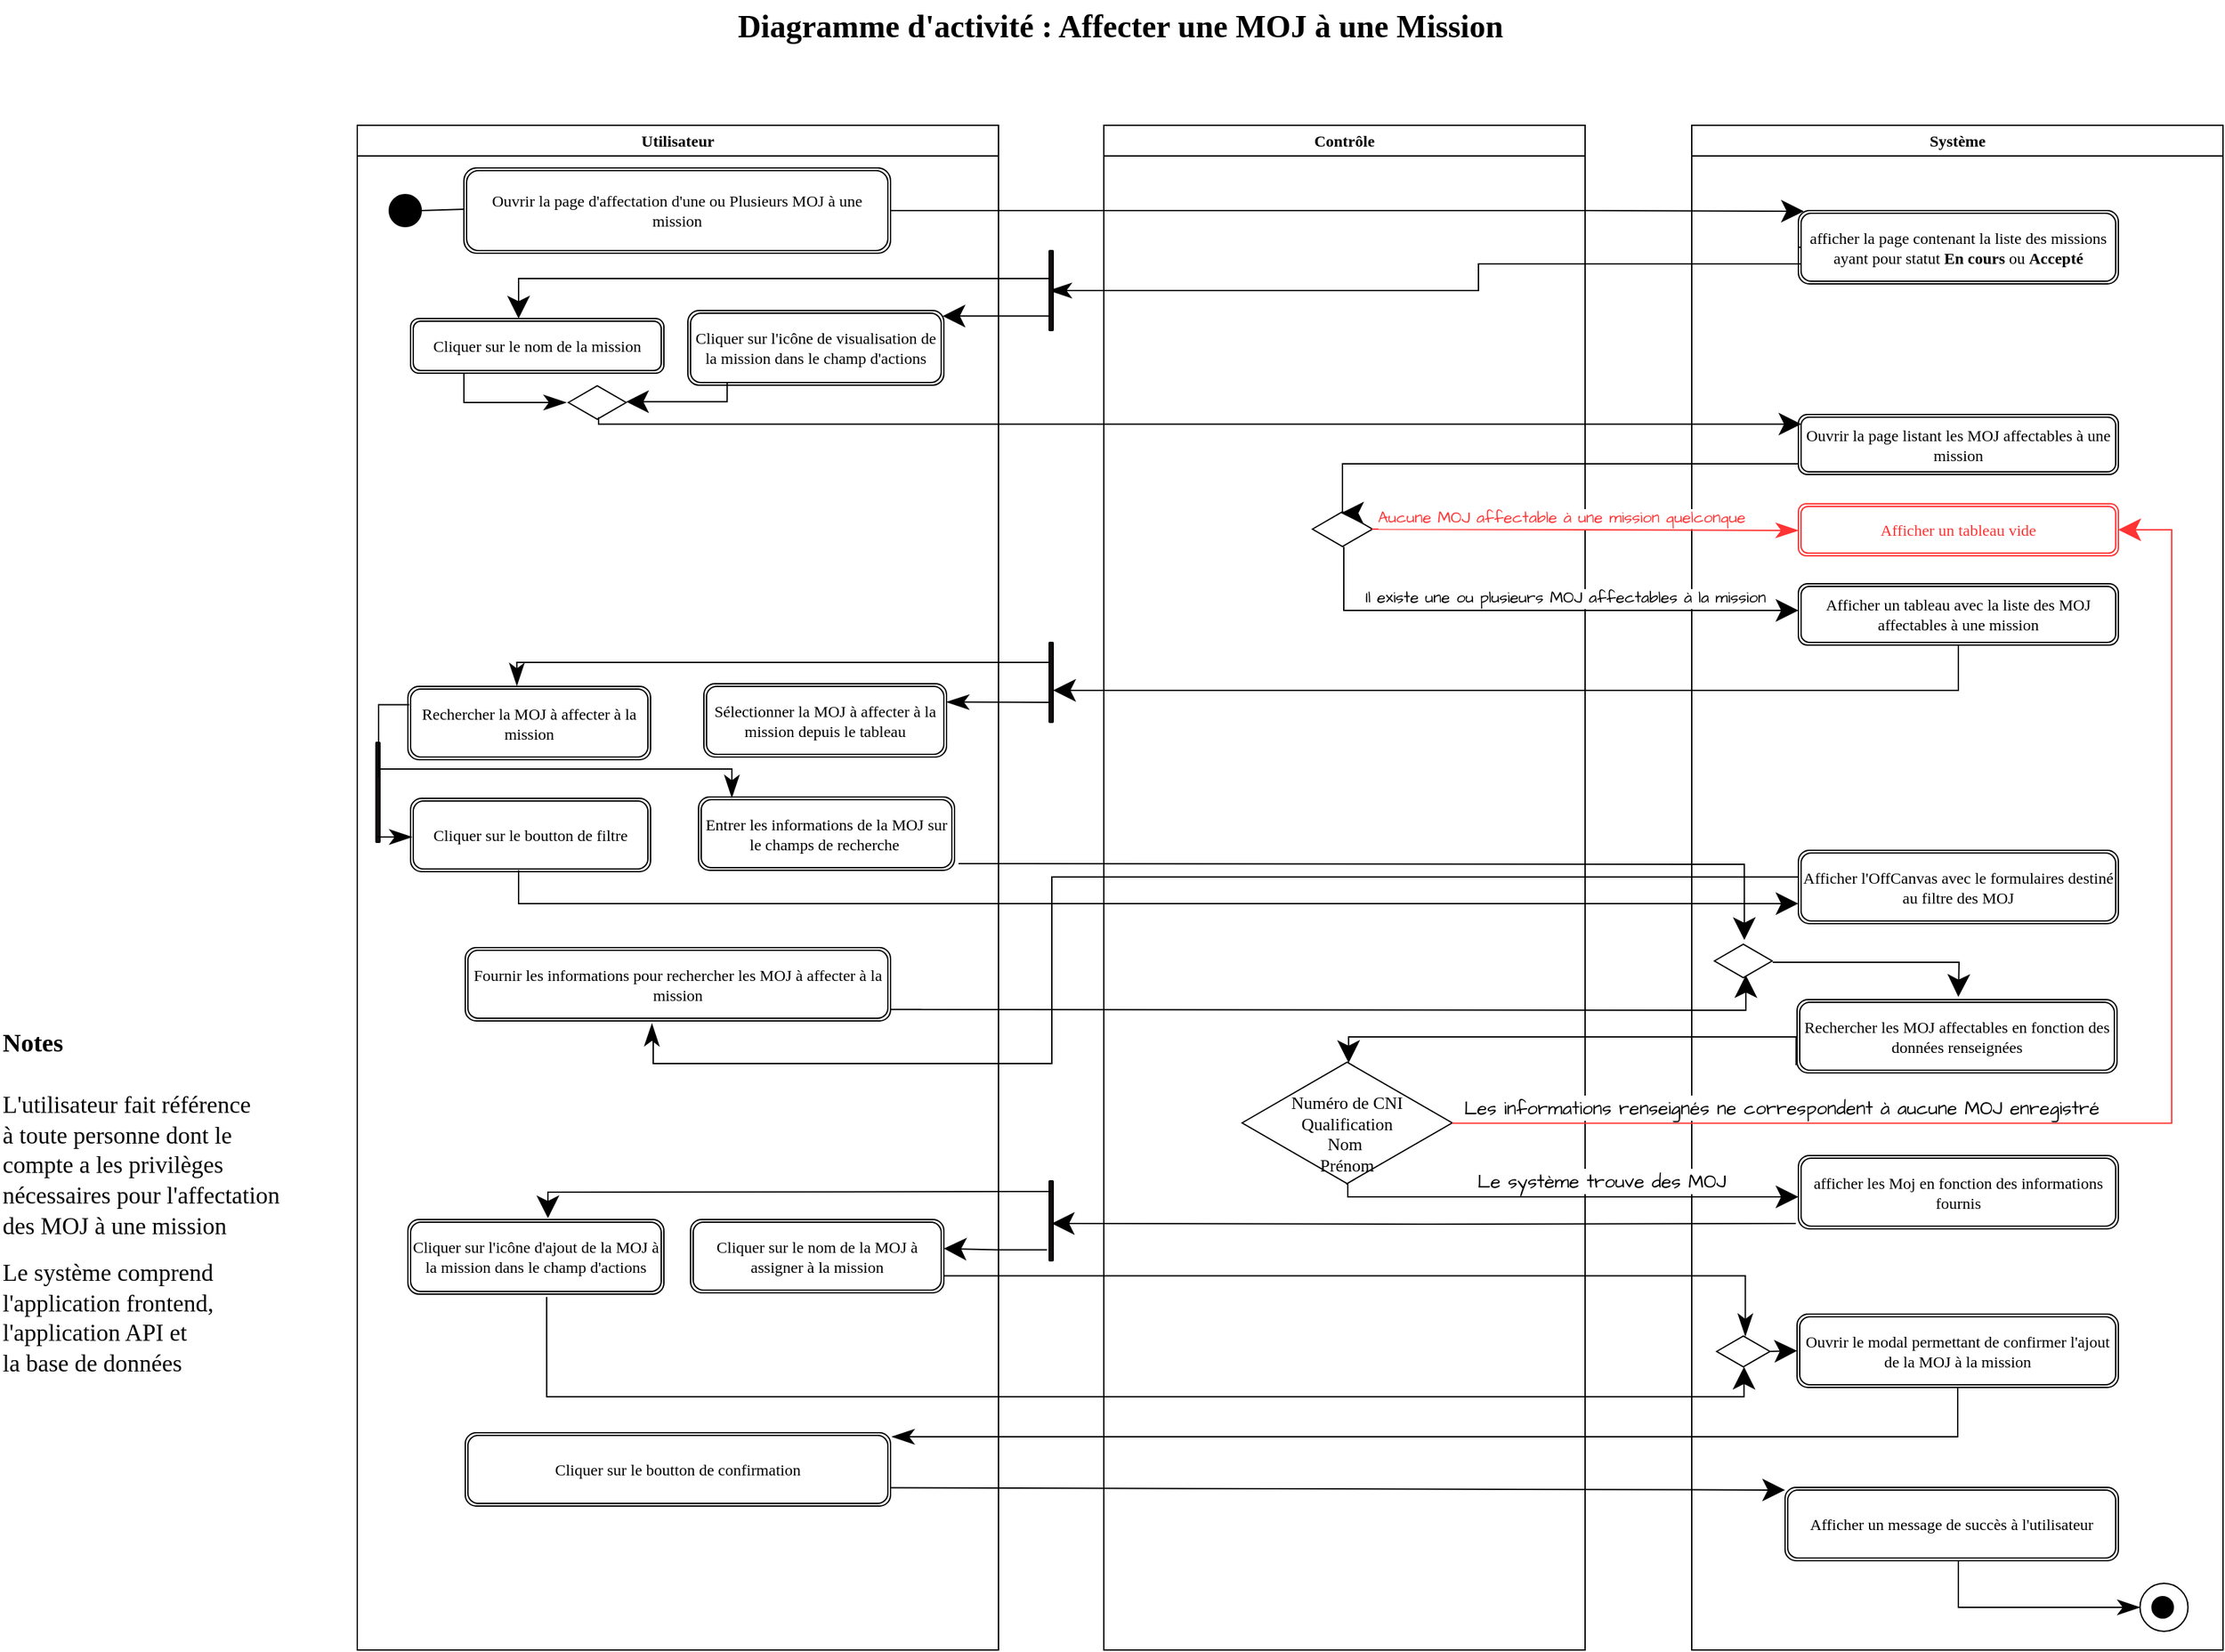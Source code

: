 <mxfile version="24.6.3" type="github">
  <diagram name="Page-1" id="eOzxwkxJhR1uEOVXx61d">
    <mxGraphModel dx="3143" dy="1475" grid="1" gridSize="10" guides="1" tooltips="1" connect="1" arrows="1" fold="1" page="0" pageScale="1" pageWidth="1654" pageHeight="1169" math="0" shadow="0">
      <root>
        <object label="" id="0">
          <mxCell />
        </object>
        <mxCell id="1" parent="0" />
        <mxCell id="5xu6NKzClNryoPFWU2Ne-1" value="Utilisateur" style="swimlane;whiteSpace=wrap;html=1;fontFamily=Georgia;" parent="1" vertex="1">
          <mxGeometry x="279" y="136" width="481" height="1144" as="geometry" />
        </mxCell>
        <mxCell id="5xu6NKzClNryoPFWU2Ne-5" value="" style="ellipse;whiteSpace=wrap;html=1;aspect=fixed;fontFamily=Georgia;fillColor=#000000;" parent="5xu6NKzClNryoPFWU2Ne-1" vertex="1">
          <mxGeometry x="24" y="52" width="24" height="24" as="geometry" />
        </mxCell>
        <mxCell id="5xu6NKzClNryoPFWU2Ne-8" value="" style="endArrow=none;html=1;rounded=0;fontFamily=Georgia;fontSize=16;startSize=14;endSize=14;sourcePerimeterSpacing=8;targetPerimeterSpacing=8;curved=1;exitX=1;exitY=0.5;exitDx=0;exitDy=0;entryX=0;entryY=0.484;entryDx=0;entryDy=0;entryPerimeter=0;" parent="5xu6NKzClNryoPFWU2Ne-1" source="5xu6NKzClNryoPFWU2Ne-5" target="5xu6NKzClNryoPFWU2Ne-9" edge="1">
          <mxGeometry width="50" height="50" relative="1" as="geometry">
            <mxPoint x="70" y="47.41" as="sourcePoint" />
            <mxPoint x="80" y="65" as="targetPoint" />
          </mxGeometry>
        </mxCell>
        <mxCell id="5xu6NKzClNryoPFWU2Ne-9" value="Ouvrir la page d&#39;affectation d&#39;une ou Plusieurs MOJ à une mission" style="shape=ext;double=1;rounded=1;whiteSpace=wrap;html=1;fontFamily=Georgia;" parent="5xu6NKzClNryoPFWU2Ne-1" vertex="1">
          <mxGeometry x="80" y="32" width="320" height="64" as="geometry" />
        </mxCell>
        <mxCell id="5xu6NKzClNryoPFWU2Ne-12" value="Cliquer sur le nom de la mission" style="shape=ext;double=1;rounded=1;whiteSpace=wrap;html=1;fontFamily=Georgia;" parent="5xu6NKzClNryoPFWU2Ne-1" vertex="1">
          <mxGeometry x="40" y="145" width="190" height="41" as="geometry" />
        </mxCell>
        <mxCell id="5xu6NKzClNryoPFWU2Ne-28" value="Fournir les informations pour rechercher les MOJ à affecter à la mission" style="shape=ext;double=1;rounded=1;whiteSpace=wrap;html=1;fontFamily=Georgia;" parent="5xu6NKzClNryoPFWU2Ne-1" vertex="1">
          <mxGeometry x="81" y="617" width="319" height="55" as="geometry" />
        </mxCell>
        <mxCell id="5xu6NKzClNryoPFWU2Ne-53" value="Cliquer sur le nom de la MOJ à assigner à la mission" style="shape=ext;double=1;rounded=1;whiteSpace=wrap;html=1;fontFamily=Georgia;" parent="5xu6NKzClNryoPFWU2Ne-1" vertex="1">
          <mxGeometry x="250" y="821" width="190" height="55" as="geometry" />
        </mxCell>
        <mxCell id="5xu6NKzClNryoPFWU2Ne-107" style="edgeStyle=none;curved=1;rounded=0;orthogonalLoop=1;jettySize=auto;html=1;exitX=1;exitY=0.75;exitDx=0;exitDy=0;fontFamily=Georgia;fontSize=16;startSize=14;endArrow=classicThin;endSize=14;sourcePerimeterSpacing=8;targetPerimeterSpacing=8;endFill=1;strokeColor=none;" parent="5xu6NKzClNryoPFWU2Ne-1" edge="1">
          <mxGeometry relative="1" as="geometry">
            <mxPoint x="780" y="285" as="targetPoint" />
            <mxPoint x="400.0" y="301.25" as="sourcePoint" />
          </mxGeometry>
        </mxCell>
        <mxCell id="2d7JBa99K38ua6ghFU1m-21" value="Cliquer sur l&#39;icône de visualisation de la mission dans le champ d&#39;actions" style="shape=ext;double=1;rounded=1;whiteSpace=wrap;html=1;fontFamily=Georgia;" vertex="1" parent="5xu6NKzClNryoPFWU2Ne-1">
          <mxGeometry x="248" y="139" width="192" height="56" as="geometry" />
        </mxCell>
        <mxCell id="5xu6NKzClNryoPFWU2Ne-110" style="edgeStyle=orthogonalEdgeStyle;rounded=0;orthogonalLoop=1;jettySize=auto;html=1;fontFamily=Georgia;fontSize=16;startSize=14;endArrow=classicThin;endSize=14;sourcePerimeterSpacing=8;targetPerimeterSpacing=8;endFill=1;exitX=0.334;exitY=0.999;exitDx=0;exitDy=0;exitPerimeter=0;entryX=-0.059;entryY=0.422;entryDx=0;entryDy=0;entryPerimeter=0;" parent="5xu6NKzClNryoPFWU2Ne-1" source="5xu6NKzClNryoPFWU2Ne-12" edge="1">
          <mxGeometry relative="1" as="geometry">
            <mxPoint x="80.48" y="187.959" as="sourcePoint" />
            <mxPoint x="156.784" y="207.972" as="targetPoint" />
            <Array as="points">
              <mxPoint x="80" y="208" />
            </Array>
          </mxGeometry>
        </mxCell>
        <mxCell id="2d7JBa99K38ua6ghFU1m-26" value="" style="html=1;whiteSpace=wrap;aspect=fixed;shape=isoRectangle;fontFamily=Georgia;" vertex="1" parent="5xu6NKzClNryoPFWU2Ne-1">
          <mxGeometry x="158.34" y="195" width="43.33" height="26" as="geometry" />
        </mxCell>
        <mxCell id="2d7JBa99K38ua6ghFU1m-28" style="edgeStyle=orthogonalEdgeStyle;rounded=0;orthogonalLoop=1;jettySize=auto;html=1;exitX=0.662;exitY=1.034;exitDx=0;exitDy=0;fontFamily=Georgia;fontSize=16;startSize=14;endArrow=classic;endSize=14;sourcePerimeterSpacing=8;targetPerimeterSpacing=8;endFill=1;exitPerimeter=0;entryX=1.046;entryY=0.632;entryDx=0;entryDy=0;entryPerimeter=0;" edge="1" parent="5xu6NKzClNryoPFWU2Ne-1">
          <mxGeometry relative="1" as="geometry">
            <mxPoint x="277.44" y="192.904" as="sourcePoint" />
            <mxPoint x="201.663" y="207.432" as="targetPoint" />
            <Array as="points">
              <mxPoint x="277" y="207" />
            </Array>
          </mxGeometry>
        </mxCell>
        <mxCell id="2d7JBa99K38ua6ghFU1m-30" value="" style="edgeStyle=none;curved=1;rounded=0;orthogonalLoop=1;jettySize=auto;html=1;exitX=1;exitY=0.75;exitDx=0;exitDy=0;fontFamily=Georgia;fontSize=16;startSize=14;endArrow=classicThin;endSize=14;sourcePerimeterSpacing=8;targetPerimeterSpacing=8;endFill=1;strokeColor=none;" edge="1" parent="5xu6NKzClNryoPFWU2Ne-1">
          <mxGeometry relative="1" as="geometry">
            <mxPoint x="294.388" y="323" as="targetPoint" />
            <mxPoint x="461" y="431.75" as="sourcePoint" />
          </mxGeometry>
        </mxCell>
        <mxCell id="2d7JBa99K38ua6ghFU1m-73" value="Sélectionner la MOJ à affecter à la mission depuis le tableau" style="shape=ext;double=1;rounded=1;whiteSpace=wrap;html=1;fontFamily=Georgia;" vertex="1" parent="5xu6NKzClNryoPFWU2Ne-1">
          <mxGeometry x="260" y="419" width="182" height="55" as="geometry" />
        </mxCell>
        <mxCell id="2d7JBa99K38ua6ghFU1m-77" value="Rechercher la MOJ à affecter à la mission" style="shape=ext;double=1;rounded=1;whiteSpace=wrap;html=1;fontFamily=Georgia;" vertex="1" parent="5xu6NKzClNryoPFWU2Ne-1">
          <mxGeometry x="38" y="421" width="182" height="55" as="geometry" />
        </mxCell>
        <mxCell id="2d7JBa99K38ua6ghFU1m-78" value="Entrer les informations de la MOJ sur le champs de recherche&amp;nbsp;" style="shape=ext;double=1;rounded=1;whiteSpace=wrap;html=1;fontFamily=Georgia;" vertex="1" parent="5xu6NKzClNryoPFWU2Ne-1">
          <mxGeometry x="256" y="504" width="192" height="55" as="geometry" />
        </mxCell>
        <mxCell id="2d7JBa99K38ua6ghFU1m-79" value="Cliquer sur le boutton de filtre" style="shape=ext;double=1;rounded=1;whiteSpace=wrap;html=1;fontFamily=Georgia;" vertex="1" parent="5xu6NKzClNryoPFWU2Ne-1">
          <mxGeometry x="40" y="505" width="180" height="55" as="geometry" />
        </mxCell>
        <mxCell id="2d7JBa99K38ua6ghFU1m-80" value="" style="shape=ext;double=1;rounded=1;whiteSpace=wrap;html=1;fontFamily=Architects Daughter;fontSource=https%3A%2F%2Ffonts.googleapis.com%2Fcss%3Ffamily%3DArchitects%2BDaughter;fillColor=#120d0d;fontSize=8;" vertex="1" parent="5xu6NKzClNryoPFWU2Ne-1">
          <mxGeometry x="14" y="463" width="3" height="75" as="geometry" />
        </mxCell>
        <mxCell id="5xu6NKzClNryoPFWU2Ne-44" value="" style="endArrow=none;html=1;rounded=0;fontFamily=Georgia;fontSize=16;startSize=14;endSize=14;sourcePerimeterSpacing=8;targetPerimeterSpacing=8;entryX=0;entryY=0.25;entryDx=0;entryDy=0;exitX=0;exitY=0.25;exitDx=0;exitDy=0;edgeStyle=orthogonalEdgeStyle;" parent="5xu6NKzClNryoPFWU2Ne-1" edge="1">
          <mxGeometry width="50" height="50" relative="1" as="geometry">
            <mxPoint x="39" y="434.75" as="sourcePoint" />
            <mxPoint x="17" y="489.0" as="targetPoint" />
            <Array as="points">
              <mxPoint x="16" y="435" />
              <mxPoint x="16" y="489" />
            </Array>
          </mxGeometry>
        </mxCell>
        <mxCell id="2d7JBa99K38ua6ghFU1m-87" value="" style="endArrow=classic;html=1;rounded=0;fontFamily=Architects Daughter;fontSource=https%3A%2F%2Ffonts.googleapis.com%2Fcss%3Ffamily%3DArchitects%2BDaughter;fontSize=16;startSize=14;endSize=14;sourcePerimeterSpacing=8;targetPerimeterSpacing=8;entryX=0.545;entryY=0.911;entryDx=0;entryDy=0;entryPerimeter=0;edgeStyle=orthogonalEdgeStyle;exitX=1.013;exitY=0.844;exitDx=0;exitDy=0;exitPerimeter=0;" edge="1" parent="5xu6NKzClNryoPFWU2Ne-1" target="2d7JBa99K38ua6ghFU1m-22">
          <mxGeometry width="50" height="50" relative="1" as="geometry">
            <mxPoint x="423.147" y="663.42" as="sourcePoint" />
            <mxPoint x="1057.018" y="639.246" as="targetPoint" />
            <Array as="points">
              <mxPoint x="400" y="663" />
              <mxPoint x="1042" y="664" />
            </Array>
          </mxGeometry>
        </mxCell>
        <mxCell id="2d7JBa99K38ua6ghFU1m-104" value="Cliquer sur l&#39;icône d&#39;ajout de la MOJ à la mission dans le champ d&#39;actions" style="shape=ext;double=1;rounded=1;whiteSpace=wrap;html=1;fontFamily=Georgia;" vertex="1" parent="5xu6NKzClNryoPFWU2Ne-1">
          <mxGeometry x="38" y="821" width="192" height="56" as="geometry" />
        </mxCell>
        <mxCell id="2d7JBa99K38ua6ghFU1m-7" value="Cliquer sur le boutton de confirmation" style="shape=ext;double=1;rounded=1;whiteSpace=wrap;html=1;fontFamily=Georgia;" vertex="1" parent="5xu6NKzClNryoPFWU2Ne-1">
          <mxGeometry x="81" y="981" width="319" height="55" as="geometry" />
        </mxCell>
        <mxCell id="5xu6NKzClNryoPFWU2Ne-59" style="edgeStyle=orthogonalEdgeStyle;rounded=0;orthogonalLoop=1;jettySize=auto;html=1;exitX=1;exitY=0.25;exitDx=0;exitDy=0;fontFamily=Georgia;fontSize=16;startSize=14;endArrow=classic;endSize=14;sourcePerimeterSpacing=8;targetPerimeterSpacing=8;endFill=1;entryX=0.334;entryY=-0.021;entryDx=0;entryDy=0;entryPerimeter=0;" parent="5xu6NKzClNryoPFWU2Ne-1" edge="1" source="2d7JBa99K38ua6ghFU1m-23">
          <mxGeometry relative="1" as="geometry">
            <mxPoint x="536.54" y="114.84" as="sourcePoint" />
            <mxPoint x="121.0" y="144.999" as="targetPoint" />
            <Array as="points">
              <mxPoint x="522" y="115" />
              <mxPoint x="121" y="115" />
            </Array>
          </mxGeometry>
        </mxCell>
        <mxCell id="5xu6NKzClNryoPFWU2Ne-4" value="Système" style="swimlane;whiteSpace=wrap;html=1;fontFamily=Georgia;" parent="1" vertex="1">
          <mxGeometry x="1280" y="136" width="398.5" height="1144" as="geometry" />
        </mxCell>
        <mxCell id="5xu6NKzClNryoPFWU2Ne-11" value="afficher la page contenant la liste des missions ayant pour statut &lt;b&gt;En cours&lt;/b&gt; ou &lt;b&gt;Accepté&lt;/b&gt;" style="shape=ext;double=1;rounded=1;whiteSpace=wrap;html=1;fontFamily=Georgia;" parent="5xu6NKzClNryoPFWU2Ne-4" vertex="1">
          <mxGeometry x="80" y="64" width="240" height="55" as="geometry" />
        </mxCell>
        <mxCell id="5xu6NKzClNryoPFWU2Ne-45" value="Afficher un tableau vide" style="shape=ext;double=1;rounded=1;whiteSpace=wrap;html=1;fontFamily=Georgia;strokeColor=#FF3333;fontColor=#FF3333;" parent="5xu6NKzClNryoPFWU2Ne-4" vertex="1">
          <mxGeometry x="80" y="284" width="240" height="39" as="geometry" />
        </mxCell>
        <mxCell id="5xu6NKzClNryoPFWU2Ne-93" value="" style="ellipse;whiteSpace=wrap;html=1;aspect=fixed;fontFamily=Georgia;fillColor=none;" parent="5xu6NKzClNryoPFWU2Ne-4" vertex="1">
          <mxGeometry x="336.25" y="1094" width="36" height="36" as="geometry" />
        </mxCell>
        <mxCell id="5xu6NKzClNryoPFWU2Ne-94" value="" style="ellipse;whiteSpace=wrap;html=1;aspect=fixed;fontFamily=Georgia;fillColor=#000000;" parent="5xu6NKzClNryoPFWU2Ne-4" vertex="1">
          <mxGeometry x="345.25" y="1104" width="16" height="16" as="geometry" />
        </mxCell>
        <mxCell id="2d7JBa99K38ua6ghFU1m-4" value="Ouvrir la page listant les MOJ affectables à une mission" style="shape=ext;double=1;rounded=1;whiteSpace=wrap;html=1;fontFamily=Georgia;" vertex="1" parent="5xu6NKzClNryoPFWU2Ne-4">
          <mxGeometry x="80" y="217" width="240" height="45" as="geometry" />
        </mxCell>
        <mxCell id="2d7JBa99K38ua6ghFU1m-69" value="Afficher un tableau avec la liste des MOJ affectables à une mission" style="shape=ext;double=1;rounded=1;whiteSpace=wrap;html=1;fontFamily=Georgia;" vertex="1" parent="5xu6NKzClNryoPFWU2Ne-4">
          <mxGeometry x="80" y="344" width="240" height="46" as="geometry" />
        </mxCell>
        <mxCell id="5xu6NKzClNryoPFWU2Ne-46" value="Afficher l&#39;OffCanvas avec le formulaires destiné au filtre des MOJ" style="shape=ext;double=1;rounded=1;whiteSpace=wrap;html=1;fontFamily=Georgia;" parent="5xu6NKzClNryoPFWU2Ne-4" vertex="1">
          <mxGeometry x="80" y="544" width="240" height="55" as="geometry" />
        </mxCell>
        <mxCell id="2d7JBa99K38ua6ghFU1m-14" value="" style="endArrow=classicThin;html=1;rounded=0;fontFamily=Architects Daughter;fontSource=https%3A%2F%2Ffonts.googleapis.com%2Fcss%3Ffamily%3DArchitects%2BDaughter;fontSize=16;startSize=14;endSize=14;sourcePerimeterSpacing=8;targetPerimeterSpacing=8;curved=1;exitX=0;exitY=0.947;exitDx=0;exitDy=0;endFill=1;exitPerimeter=0;" edge="1" parent="5xu6NKzClNryoPFWU2Ne-4" source="2d7JBa99K38ua6ghFU1m-80">
          <mxGeometry width="50" height="50" relative="1" as="geometry">
            <mxPoint x="10" y="642" as="sourcePoint" />
            <mxPoint x="-960" y="534" as="targetPoint" />
          </mxGeometry>
        </mxCell>
        <mxCell id="2d7JBa99K38ua6ghFU1m-83" value="Rechercher les MOJ affectables en fonction des données renseignées" style="shape=ext;double=1;rounded=1;whiteSpace=wrap;html=1;fontFamily=Georgia;" vertex="1" parent="5xu6NKzClNryoPFWU2Ne-4">
          <mxGeometry x="79" y="656" width="240" height="55" as="geometry" />
        </mxCell>
        <mxCell id="2d7JBa99K38ua6ghFU1m-22" value="" style="html=1;whiteSpace=wrap;aspect=fixed;shape=isoRectangle;fontFamily=Georgia;" vertex="1" parent="5xu6NKzClNryoPFWU2Ne-4">
          <mxGeometry x="17.0" y="614" width="43.33" height="26" as="geometry" />
        </mxCell>
        <mxCell id="2d7JBa99K38ua6ghFU1m-67" value="&lt;span style=&quot;text-align: start; text-wrap: nowrap; font-size: 0px;&quot;&gt;%3CmxGraphModel%3E%3Croot%3E%3CmxCell%20id%3D%220%22%2F%3E%3CmxCell%20id%3D%221%22%20parent%3D%220%22%2F%3E%3CmxCell%20id%3D%222%22%20value%3D%22V%C3%A9rification%20des%20informations%20entr%C3%A9es%20par%20l&#39;utilisateur%26amp%3Bnbsp%3B%22%20style%3D%22shape%3Dext%3Bdouble%3D1%3Brounded%3D1%3BwhiteSpace%3Dwrap%3Bhtml%3D1%3BfontFamily%3DArchitects%20Daughter%3BfontSource%3Dhttps%253A%252F%252Ffonts.googleapis.com%252Fcss%253Ffamily%253DArchitects%252BDaughter%3B%22%20vertex%3D%221%22%20parent%3D%221%22%3E%3CmxGeometry%20x%3D%22961%22%20y%3D%22580%22%20width%3D%22120%22%20height%3D%2255%22%20as%3D%22geometry%22%2F%3E%3C%2FmxCell%3E%3C%2Froot%3E%3C%2FmxGraphModel%3E&lt;/span&gt;afficher les Moj en fonction des informations fournis" style="shape=ext;double=1;rounded=1;whiteSpace=wrap;html=1;fontFamily=Georgia;strokeColor=#050505;fontColor=#000000;" vertex="1" parent="5xu6NKzClNryoPFWU2Ne-4">
          <mxGeometry x="80" y="773" width="240" height="55" as="geometry" />
        </mxCell>
        <mxCell id="5xu6NKzClNryoPFWU2Ne-75" value="Ouvrir le modal permettant de confirmer l&#39;ajout de la MOJ à la mission" style="shape=ext;double=1;rounded=1;whiteSpace=wrap;html=1;fontFamily=Georgia;" parent="5xu6NKzClNryoPFWU2Ne-4" vertex="1">
          <mxGeometry x="79" y="892" width="241" height="55" as="geometry" />
        </mxCell>
        <mxCell id="2d7JBa99K38ua6ghFU1m-106" value="" style="html=1;whiteSpace=wrap;aspect=fixed;shape=isoRectangle;fontFamily=Georgia;strokeColor=#000000;" vertex="1" parent="5xu6NKzClNryoPFWU2Ne-4">
          <mxGeometry x="18.67" y="908" width="40" height="24" as="geometry" />
        </mxCell>
        <mxCell id="2d7JBa99K38ua6ghFU1m-112" value="" style="endArrow=classic;html=1;rounded=0;fontFamily=Architects Daughter;fontSource=https%3A%2F%2Ffonts.googleapis.com%2Fcss%3Ffamily%3DArchitects%2BDaughter;fontSize=16;startSize=14;endSize=14;sourcePerimeterSpacing=8;targetPerimeterSpacing=8;curved=1;exitX=0.992;exitY=0.5;exitDx=0;exitDy=0;exitPerimeter=0;entryX=0;entryY=0.5;entryDx=0;entryDy=0;" edge="1" parent="5xu6NKzClNryoPFWU2Ne-4" source="2d7JBa99K38ua6ghFU1m-106" target="5xu6NKzClNryoPFWU2Ne-75">
          <mxGeometry width="50" height="50" relative="1" as="geometry">
            <mxPoint x="-390" y="1124" as="sourcePoint" />
            <mxPoint x="20" y="1004" as="targetPoint" />
          </mxGeometry>
        </mxCell>
        <mxCell id="5xu6NKzClNryoPFWU2Ne-113" value="Afficher un message de succès à l&#39;utilisateur" style="shape=ext;double=1;rounded=1;whiteSpace=wrap;html=1;fontFamily=Georgia;" parent="5xu6NKzClNryoPFWU2Ne-4" vertex="1">
          <mxGeometry x="70" y="1022" width="250" height="55" as="geometry" />
        </mxCell>
        <mxCell id="5xu6NKzClNryoPFWU2Ne-115" style="edgeStyle=orthogonalEdgeStyle;rounded=0;orthogonalLoop=1;jettySize=auto;html=1;entryX=0;entryY=0.5;entryDx=0;entryDy=0;fontFamily=Georgia;fontSize=16;startSize=14;endArrow=classicThin;endSize=14;sourcePerimeterSpacing=8;targetPerimeterSpacing=8;exitX=0.5;exitY=1;exitDx=0;exitDy=0;endFill=1;" parent="5xu6NKzClNryoPFWU2Ne-4" source="5xu6NKzClNryoPFWU2Ne-113" target="5xu6NKzClNryoPFWU2Ne-93" edge="1">
          <mxGeometry relative="1" as="geometry">
            <mxPoint x="310" y="1084" as="sourcePoint" />
            <Array as="points">
              <mxPoint x="200" y="1077" />
              <mxPoint x="200" y="1112" />
            </Array>
          </mxGeometry>
        </mxCell>
        <mxCell id="5xu6NKzClNryoPFWU2Ne-10" value="" style="endArrow=classic;html=1;rounded=0;fontFamily=Georgia;fontSize=16;startSize=14;endSize=14;sourcePerimeterSpacing=8;targetPerimeterSpacing=8;strokeColor=default;endFill=1;edgeStyle=orthogonalEdgeStyle;entryX=0.017;entryY=0.009;entryDx=0;entryDy=0;exitX=1;exitY=0.5;exitDx=0;exitDy=0;entryPerimeter=0;" parent="1" edge="1" target="5xu6NKzClNryoPFWU2Ne-11" source="5xu6NKzClNryoPFWU2Ne-9">
          <mxGeometry width="50" height="50" relative="1" as="geometry">
            <mxPoint x="568" y="201.0" as="sourcePoint" />
            <mxPoint x="1327" y="202" as="targetPoint" />
            <Array as="points">
              <mxPoint x="1200" y="200" />
            </Array>
          </mxGeometry>
        </mxCell>
        <mxCell id="5xu6NKzClNryoPFWU2Ne-51" value="" style="endArrow=classicThin;html=1;rounded=0;fontFamily=Georgia;fontSize=16;startSize=14;endSize=14;sourcePerimeterSpacing=8;targetPerimeterSpacing=8;exitX=0;exitY=0.25;exitDx=0;exitDy=0;entryX=0.449;entryY=-0.009;entryDx=0;entryDy=0;entryPerimeter=0;edgeStyle=orthogonalEdgeStyle;endFill=1;" parent="1" edge="1" target="2d7JBa99K38ua6ghFU1m-77" source="2d7JBa99K38ua6ghFU1m-74">
          <mxGeometry width="50" height="50" relative="1" as="geometry">
            <mxPoint x="976" y="610" as="sourcePoint" />
            <mxPoint x="634" y="610" as="targetPoint" />
          </mxGeometry>
        </mxCell>
        <mxCell id="5xu6NKzClNryoPFWU2Ne-96" value="&lt;font style=&quot;&quot; size=&quot;1&quot;&gt;&lt;b style=&quot;font-size: 24px;&quot;&gt;Diagramme d&#39;activité : Affecter une MOJ à une Mission&lt;/b&gt;&lt;/font&gt;" style="text;html=1;align=center;verticalAlign=middle;resizable=0;points=[];autosize=1;strokeColor=none;fillColor=none;fontSize=20;fontFamily=Georgia;labelBackgroundColor=default;" parent="1" vertex="1">
          <mxGeometry x="501" y="42" width="700" height="40" as="geometry" />
        </mxCell>
        <mxCell id="5xu6NKzClNryoPFWU2Ne-97" value="&lt;b style=&quot;font-size: 19px;&quot;&gt;&lt;font style=&quot;font-size: 19px;&quot;&gt;Notes&lt;/font&gt;&lt;/b&gt;&lt;div style=&quot;font-size: 19px;&quot;&gt;&lt;font style=&quot;font-size: 19px;&quot;&gt;&lt;br&gt;&lt;/font&gt;&lt;/div&gt;&lt;div style=&quot;font-size: 19px;&quot;&gt;&lt;font style=&quot;font-size: 18px;&quot;&gt;L&#39;utilisateur fait référence&lt;/font&gt;&lt;/div&gt;&lt;div style=&quot;font-size: 19px;&quot;&gt;&lt;font style=&quot;font-size: 18px;&quot;&gt;à toute personne dont le&lt;/font&gt;&lt;/div&gt;&lt;div style=&quot;font-size: 19px;&quot;&gt;&lt;font style=&quot;font-size: 18px;&quot;&gt;compte a les privilèges&lt;/font&gt;&lt;/div&gt;&lt;div style=&quot;font-size: 19px;&quot;&gt;&lt;font style=&quot;font-size: 18px;&quot;&gt;nécessaires pour l&#39;affectation&lt;/font&gt;&lt;/div&gt;&lt;div style=&quot;font-size: 19px;&quot;&gt;&lt;font style=&quot;font-size: 18px;&quot;&gt;des MOJ à une mission&lt;/font&gt;&lt;/div&gt;&lt;div style=&quot;font-size: 10px;&quot;&gt;&lt;font style=&quot;font-size: 10px;&quot;&gt;&lt;br&gt;&lt;/font&gt;&lt;/div&gt;&lt;div style=&quot;font-size: 19px;&quot;&gt;&lt;font style=&quot;font-size: 18px;&quot;&gt;Le système comprend&lt;/font&gt;&lt;/div&gt;&lt;div style=&quot;font-size: 19px;&quot;&gt;&lt;font style=&quot;font-size: 18px;&quot;&gt;l&#39;application frontend,&lt;/font&gt;&lt;/div&gt;&lt;div style=&quot;font-size: 19px;&quot;&gt;&lt;font style=&quot;font-size: 18px;&quot;&gt;l&#39;application API et&amp;nbsp;&lt;/font&gt;&lt;/div&gt;&lt;div style=&quot;font-size: 19px;&quot;&gt;&lt;font style=&quot;font-size: 18px;&quot;&gt;la base de données&lt;/font&gt;&lt;/div&gt;" style="text;html=1;align=left;verticalAlign=middle;resizable=0;points=[];autosize=1;strokeColor=none;fillColor=none;fontSize=20;fontFamily=Georgia;" parent="1" vertex="1">
          <mxGeometry x="11" y="804" width="250" height="280" as="geometry" />
        </mxCell>
        <mxCell id="2d7JBa99K38ua6ghFU1m-1" value="Contrôle" style="swimlane;whiteSpace=wrap;html=1;fontFamily=Georgia;" vertex="1" parent="1">
          <mxGeometry x="839" y="136" width="361" height="1144" as="geometry" />
        </mxCell>
        <mxCell id="2d7JBa99K38ua6ghFU1m-33" value="&lt;div style=&quot;font-size: 13px;&quot;&gt;&lt;br&gt;&lt;/div&gt;" style="html=1;whiteSpace=wrap;shape=isoRectangle;fontFamily=Georgia;" vertex="1" parent="2d7JBa99K38ua6ghFU1m-1">
          <mxGeometry x="130" y="290" width="98" height="26" as="geometry" />
        </mxCell>
        <mxCell id="2d7JBa99K38ua6ghFU1m-68" value="" style="endArrow=classic;html=1;rounded=0;fontFamily=Georgia;fontSize=16;startSize=14;endSize=14;sourcePerimeterSpacing=8;targetPerimeterSpacing=8;edgeStyle=orthogonalEdgeStyle;startArrow=none;startFill=0;endFill=1;entryX=0.667;entryY=0.533;entryDx=0;entryDy=0;entryPerimeter=0;" edge="1" parent="2d7JBa99K38ua6ghFU1m-1" target="2d7JBa99K38ua6ghFU1m-103">
          <mxGeometry width="50" height="50" relative="1" as="geometry">
            <mxPoint x="519" y="824" as="sourcePoint" />
            <mxPoint x="-29" y="824" as="targetPoint" />
            <Array as="points" />
          </mxGeometry>
        </mxCell>
        <mxCell id="5xu6NKzClNryoPFWU2Ne-35" value="&lt;div style=&quot;font-size: 13px;&quot;&gt;&lt;font style=&quot;font-size: 13px;&quot;&gt;&lt;br&gt;&lt;/font&gt;&lt;/div&gt;&lt;div style=&quot;font-size: 13px;&quot;&gt;&lt;span style=&quot;background-color: initial;&quot;&gt;&lt;font style=&quot;font-size: 13px;&quot;&gt;&lt;br&gt;&lt;/font&gt;&lt;/span&gt;&lt;/div&gt;&lt;div style=&quot;font-size: 13px;&quot;&gt;&lt;font style=&quot;font-size: 13px;&quot;&gt;&lt;span style=&quot;background-color: initial;&quot;&gt;Numéro de CNI&lt;/span&gt;&lt;br&gt;&lt;/font&gt;&lt;/div&gt;&lt;div style=&quot;font-size: 13px;&quot;&gt;&lt;font style=&quot;font-size: 13px;&quot;&gt;Qualification&lt;/font&gt;&lt;/div&gt;&lt;div style=&quot;font-size: 13px;&quot;&gt;&lt;font style=&quot;font-size: 13px;&quot;&gt;Nom&amp;nbsp;&lt;/font&gt;&lt;/div&gt;&lt;div style=&quot;font-size: 13px;&quot;&gt;&lt;font style=&quot;font-size: 13px;&quot;&gt;Prénom&lt;/font&gt;&lt;/div&gt;&lt;div style=&quot;font-size: 13px;&quot;&gt;&lt;br&gt;&lt;/div&gt;" style="html=1;whiteSpace=wrap;shape=isoRectangle;fontFamily=Georgia;" parent="2d7JBa99K38ua6ghFU1m-1" vertex="1">
          <mxGeometry x="68" y="703" width="229" height="91" as="geometry" />
        </mxCell>
        <mxCell id="2d7JBa99K38ua6ghFU1m-13" value="" style="endArrow=classic;html=1;rounded=0;fontFamily=Architects Daughter;fontSource=https%3A%2F%2Ffonts.googleapis.com%2Fcss%3Ffamily%3DArchitects%2BDaughter;fontSize=16;startSize=14;endSize=14;sourcePerimeterSpacing=8;targetPerimeterSpacing=8;edgeStyle=orthogonalEdgeStyle;" edge="1" parent="1">
          <mxGeometry width="50" height="50" relative="1" as="geometry">
            <mxPoint x="1360" y="390" as="sourcePoint" />
            <mxPoint x="1017" y="427" as="targetPoint" />
            <Array as="points">
              <mxPoint x="1360" y="390" />
              <mxPoint x="1018" y="390" />
              <mxPoint x="1018" y="427" />
            </Array>
          </mxGeometry>
        </mxCell>
        <mxCell id="2d7JBa99K38ua6ghFU1m-15" value="" style="endArrow=classic;html=1;rounded=0;fontFamily=Architects Daughter;fontSource=https%3A%2F%2Ffonts.googleapis.com%2Fcss%3Ffamily%3DArchitects%2BDaughter;fontSize=16;startSize=14;endSize=14;sourcePerimeterSpacing=8;targetPerimeterSpacing=8;edgeStyle=orthogonalEdgeStyle;entryX=0.005;entryY=0.182;entryDx=0;entryDy=0;entryPerimeter=0;" edge="1" parent="1">
          <mxGeometry width="50" height="50" relative="1" as="geometry">
            <mxPoint x="460" y="359" as="sourcePoint" />
            <mxPoint x="1362.2" y="360.19" as="targetPoint" />
            <Array as="points">
              <mxPoint x="460" y="355" />
              <mxPoint x="460" y="368" />
            </Array>
          </mxGeometry>
        </mxCell>
        <mxCell id="2d7JBa99K38ua6ghFU1m-24" value="" style="edgeStyle=orthogonalEdgeStyle;rounded=0;orthogonalLoop=1;jettySize=auto;html=1;fontFamily=Architects Daughter;fontSource=https%3A%2F%2Ffonts.googleapis.com%2Fcss%3Ffamily%3DArchitects%2BDaughter;fontSize=16;startSize=14;endArrow=classicThin;endSize=14;sourcePerimeterSpacing=8;targetPerimeterSpacing=8;endFill=1;entryX=0;entryY=0.5;entryDx=0;entryDy=0;exitX=0;exitY=0.5;exitDx=0;exitDy=0;" edge="1" parent="1" source="5xu6NKzClNryoPFWU2Ne-11" target="2d7JBa99K38ua6ghFU1m-23">
          <mxGeometry relative="1" as="geometry">
            <mxPoint x="1360" y="223" as="sourcePoint" />
            <mxPoint x="710" y="270" as="targetPoint" />
            <Array as="points">
              <mxPoint x="1362" y="227" />
              <mxPoint x="1362" y="240" />
              <mxPoint x="1120" y="240" />
              <mxPoint x="1120" y="260" />
            </Array>
          </mxGeometry>
        </mxCell>
        <mxCell id="2d7JBa99K38ua6ghFU1m-23" value="" style="shape=ext;double=1;rounded=1;whiteSpace=wrap;html=1;fontFamily=Architects Daughter;fontSource=https%3A%2F%2Ffonts.googleapis.com%2Fcss%3Ffamily%3DArchitects%2BDaughter;fillColor=#120d0d;fontSize=8;" vertex="1" parent="1">
          <mxGeometry x="798" y="230" width="3" height="60" as="geometry" />
        </mxCell>
        <mxCell id="2d7JBa99K38ua6ghFU1m-25" style="edgeStyle=orthogonalEdgeStyle;rounded=0;orthogonalLoop=1;jettySize=auto;html=1;exitX=0;exitY=1;exitDx=0;exitDy=0;fontFamily=Georgia;fontSize=16;startSize=14;endArrow=classic;endSize=14;sourcePerimeterSpacing=8;targetPerimeterSpacing=8;endFill=1;entryX=0.995;entryY=0.074;entryDx=0;entryDy=0;entryPerimeter=0;" edge="1" parent="1" source="2d7JBa99K38ua6ghFU1m-23" target="2d7JBa99K38ua6ghFU1m-21">
          <mxGeometry relative="1" as="geometry">
            <mxPoint x="692" y="286" as="sourcePoint" />
            <mxPoint x="760" y="280" as="targetPoint" />
            <Array as="points">
              <mxPoint x="798" y="279" />
            </Array>
          </mxGeometry>
        </mxCell>
        <mxCell id="2d7JBa99K38ua6ghFU1m-3" value="" style="endArrow=classicThin;html=1;rounded=0;fontFamily=Georgia;fontSize=16;startSize=14;endSize=14;sourcePerimeterSpacing=8;targetPerimeterSpacing=8;curved=1;endFill=1;strokeColor=#FF3333;" edge="1" parent="1">
          <mxGeometry width="50" height="50" relative="1" as="geometry">
            <mxPoint x="1040" y="439" as="sourcePoint" />
            <mxPoint x="1360" y="440" as="targetPoint" />
          </mxGeometry>
        </mxCell>
        <mxCell id="2d7JBa99K38ua6ghFU1m-35" value="&lt;font style=&quot;font-size: 12px;&quot;&gt;Aucune MOJ affectable à une mission quelconque&lt;/font&gt;" style="edgeLabel;html=1;align=center;verticalAlign=middle;resizable=0;points=[];fontSize=12;fontFamily=Architects Daughter;fontSource=https%3A%2F%2Ffonts.googleapis.com%2Fcss%3Ffamily%3DArchitects%2BDaughter;labelBackgroundColor=default;fontColor=#FF3333;" vertex="1" connectable="0" parent="2d7JBa99K38ua6ghFU1m-3">
          <mxGeometry x="0.262" y="3" relative="1" as="geometry">
            <mxPoint x="-60" y="-6" as="offset" />
          </mxGeometry>
        </mxCell>
        <mxCell id="2d7JBa99K38ua6ghFU1m-71" value="" style="endArrow=classic;html=1;rounded=0;fontFamily=Architects Daughter;fontSource=https%3A%2F%2Ffonts.googleapis.com%2Fcss%3Ffamily%3DArchitects%2BDaughter;fontSize=16;startSize=14;endSize=14;sourcePerimeterSpacing=8;targetPerimeterSpacing=8;exitX=0.49;exitY=1.125;exitDx=0;exitDy=0;exitPerimeter=0;edgeStyle=orthogonalEdgeStyle;entryX=0;entryY=0.435;entryDx=0;entryDy=0;entryPerimeter=0;" edge="1" parent="1" target="2d7JBa99K38ua6ghFU1m-69">
          <mxGeometry width="50" height="50" relative="1" as="geometry">
            <mxPoint x="1019.02" y="452.25" as="sourcePoint" />
            <mxPoint x="1362" y="510.0" as="targetPoint" />
            <Array as="points">
              <mxPoint x="1019" y="500" />
            </Array>
          </mxGeometry>
        </mxCell>
        <mxCell id="2d7JBa99K38ua6ghFU1m-72" value="Il existe une ou plusieurs MOJ affectables à la mission" style="edgeLabel;html=1;align=center;verticalAlign=middle;resizable=0;points=[];fontSize=12;fontFamily=Architects Daughter;fontSource=https%3A%2F%2Ffonts.googleapis.com%2Fcss%3Ffamily%3DArchitects%2BDaughter;" vertex="1" connectable="0" parent="2d7JBa99K38ua6ghFU1m-71">
          <mxGeometry x="-0.329" y="4" relative="1" as="geometry">
            <mxPoint x="83" y="-5" as="offset" />
          </mxGeometry>
        </mxCell>
        <mxCell id="2d7JBa99K38ua6ghFU1m-74" value="" style="shape=ext;double=1;rounded=1;whiteSpace=wrap;html=1;fontFamily=Architects Daughter;fontSource=https%3A%2F%2Ffonts.googleapis.com%2Fcss%3Ffamily%3DArchitects%2BDaughter;fillColor=#120d0d;fontSize=8;" vertex="1" parent="1">
          <mxGeometry x="798" y="524" width="3" height="60" as="geometry" />
        </mxCell>
        <mxCell id="2d7JBa99K38ua6ghFU1m-75" value="" style="endArrow=classicThin;html=1;rounded=0;fontFamily=Architects Daughter;fontSource=https%3A%2F%2Ffonts.googleapis.com%2Fcss%3Ffamily%3DArchitects%2BDaughter;fontSize=16;startSize=14;endSize=14;sourcePerimeterSpacing=8;targetPerimeterSpacing=8;curved=1;exitX=0;exitY=0.75;exitDx=0;exitDy=0;entryX=1;entryY=0.25;entryDx=0;entryDy=0;endFill=1;" edge="1" parent="1" source="2d7JBa99K38ua6ghFU1m-74" target="2d7JBa99K38ua6ghFU1m-73">
          <mxGeometry width="50" height="50" relative="1" as="geometry">
            <mxPoint x="750" y="840" as="sourcePoint" />
            <mxPoint x="800" y="790" as="targetPoint" />
          </mxGeometry>
        </mxCell>
        <mxCell id="2d7JBa99K38ua6ghFU1m-76" value="" style="endArrow=classic;html=1;rounded=0;fontFamily=Architects Daughter;fontSource=https%3A%2F%2Ffonts.googleapis.com%2Fcss%3Ffamily%3DArchitects%2BDaughter;fontSize=16;startSize=14;endSize=14;sourcePerimeterSpacing=8;targetPerimeterSpacing=8;entryX=1;entryY=0.5;entryDx=0;entryDy=0;edgeStyle=orthogonalEdgeStyle;exitX=0.5;exitY=1;exitDx=0;exitDy=0;" edge="1" parent="1" source="2d7JBa99K38ua6ghFU1m-69">
          <mxGeometry width="50" height="50" relative="1" as="geometry">
            <mxPoint x="1480" y="530" as="sourcePoint" />
            <mxPoint x="801.0" y="560" as="targetPoint" />
            <Array as="points">
              <mxPoint x="1480" y="560" />
            </Array>
          </mxGeometry>
        </mxCell>
        <mxCell id="2d7JBa99K38ua6ghFU1m-81" value="" style="endArrow=classicThin;html=1;rounded=0;fontFamily=Architects Daughter;fontSource=https%3A%2F%2Ffonts.googleapis.com%2Fcss%3Ffamily%3DArchitects%2BDaughter;fontSize=16;startSize=14;endSize=14;sourcePerimeterSpacing=8;targetPerimeterSpacing=8;edgeStyle=orthogonalEdgeStyle;entryX=0.13;entryY=0.027;entryDx=0;entryDy=0;entryPerimeter=0;endFill=1;" edge="1" parent="1">
          <mxGeometry width="50" height="50" relative="1" as="geometry">
            <mxPoint x="295" y="619" as="sourcePoint" />
            <mxPoint x="559.96" y="640.485" as="targetPoint" />
            <Array as="points">
              <mxPoint x="560" y="619" />
            </Array>
          </mxGeometry>
        </mxCell>
        <mxCell id="2d7JBa99K38ua6ghFU1m-82" value="" style="endArrow=classic;html=1;rounded=0;fontFamily=Georgia;fontSize=16;startSize=14;endSize=14;sourcePerimeterSpacing=8;targetPerimeterSpacing=8;edgeStyle=orthogonalEdgeStyle;startArrow=none;startFill=0;endFill=1;entryX=0;entryY=0.727;entryDx=0;entryDy=0;entryPerimeter=0;" edge="1" parent="1" target="5xu6NKzClNryoPFWU2Ne-46">
          <mxGeometry width="50" height="50" relative="1" as="geometry">
            <mxPoint x="400" y="695" as="sourcePoint" />
            <mxPoint x="1350" y="721.25" as="targetPoint" />
            <Array as="points">
              <mxPoint x="400" y="720" />
            </Array>
          </mxGeometry>
        </mxCell>
        <mxCell id="2d7JBa99K38ua6ghFU1m-84" value="" style="endArrow=classic;html=1;rounded=0;fontFamily=Architects Daughter;fontSource=https%3A%2F%2Ffonts.googleapis.com%2Fcss%3Ffamily%3DArchitects%2BDaughter;fontSize=16;startSize=14;endSize=14;sourcePerimeterSpacing=8;targetPerimeterSpacing=8;edgeStyle=orthogonalEdgeStyle;entryX=0.518;entryY=-0.104;entryDx=0;entryDy=0;entryPerimeter=0;" edge="1" parent="1" target="2d7JBa99K38ua6ghFU1m-22">
          <mxGeometry width="50" height="50" relative="1" as="geometry">
            <mxPoint x="730" y="690" as="sourcePoint" />
            <mxPoint x="1320" y="690" as="targetPoint" />
          </mxGeometry>
        </mxCell>
        <mxCell id="2d7JBa99K38ua6ghFU1m-85" value="" style="endArrow=classic;html=1;rounded=0;fontFamily=Architects Daughter;fontSource=https%3A%2F%2Ffonts.googleapis.com%2Fcss%3Ffamily%3DArchitects%2BDaughter;fontSize=16;startSize=14;endSize=14;sourcePerimeterSpacing=8;targetPerimeterSpacing=8;exitX=-0.003;exitY=0.896;exitDx=0;exitDy=0;exitPerimeter=0;entryX=0.505;entryY=0.006;entryDx=0;entryDy=0;entryPerimeter=0;edgeStyle=orthogonalEdgeStyle;" edge="1" parent="1" source="2d7JBa99K38ua6ghFU1m-83" target="5xu6NKzClNryoPFWU2Ne-35">
          <mxGeometry width="50" height="50" relative="1" as="geometry">
            <mxPoint x="890" y="880" as="sourcePoint" />
            <mxPoint x="940" y="830" as="targetPoint" />
            <Array as="points">
              <mxPoint x="1358" y="820" />
              <mxPoint x="1023" y="820" />
            </Array>
          </mxGeometry>
        </mxCell>
        <mxCell id="2d7JBa99K38ua6ghFU1m-96" value="" style="endArrow=classic;html=1;rounded=0;fontFamily=Architects Daughter;fontSource=https%3A%2F%2Ffonts.googleapis.com%2Fcss%3Ffamily%3DArchitects%2BDaughter;fontSize=16;startSize=14;endSize=14;sourcePerimeterSpacing=8;targetPerimeterSpacing=8;exitX=1.01;exitY=0.538;exitDx=0;exitDy=0;exitPerimeter=0;edgeStyle=orthogonalEdgeStyle;" edge="1" parent="1" source="2d7JBa99K38ua6ghFU1m-22">
          <mxGeometry width="50" height="50" relative="1" as="geometry">
            <mxPoint x="900" y="740" as="sourcePoint" />
            <mxPoint x="1480" y="790" as="targetPoint" />
          </mxGeometry>
        </mxCell>
        <mxCell id="2d7JBa99K38ua6ghFU1m-97" value="" style="endArrow=classic;html=1;rounded=0;fontFamily=Architects Daughter;fontSource=https%3A%2F%2Ffonts.googleapis.com%2Fcss%3Ffamily%3DArchitects%2BDaughter;fontSize=16;startSize=14;endSize=14;sourcePerimeterSpacing=8;targetPerimeterSpacing=8;edgeStyle=orthogonalEdgeStyle;exitX=0.843;exitY=0.503;exitDx=0;exitDy=0;exitPerimeter=0;entryX=1;entryY=0.5;entryDx=0;entryDy=0;strokeColor=#FF3333;" edge="1" parent="1" source="5xu6NKzClNryoPFWU2Ne-35" target="5xu6NKzClNryoPFWU2Ne-45">
          <mxGeometry width="50" height="50" relative="1" as="geometry">
            <mxPoint x="1070" y="920" as="sourcePoint" />
            <mxPoint x="1620" y="850" as="targetPoint" />
            <Array as="points">
              <mxPoint x="1640" y="885" />
              <mxPoint x="1640" y="440" />
            </Array>
          </mxGeometry>
        </mxCell>
        <mxCell id="2d7JBa99K38ua6ghFU1m-98" value="&lt;font style=&quot;font-size: 14px;&quot;&gt;Les informations renseignés ne correspondent à aucune MOJ enregistré&lt;/font&gt;" style="edgeLabel;html=1;align=center;verticalAlign=middle;resizable=0;points=[];fontSize=16;fontFamily=Architects Daughter;fontSource=https%3A%2F%2Ffonts.googleapis.com%2Fcss%3Ffamily%3DArchitects%2BDaughter;" vertex="1" connectable="0" parent="2d7JBa99K38ua6ghFU1m-97">
          <mxGeometry x="-0.815" y="2" relative="1" as="geometry">
            <mxPoint x="152" y="-10" as="offset" />
          </mxGeometry>
        </mxCell>
        <mxCell id="5xu6NKzClNryoPFWU2Ne-33" value="" style="endArrow=classic;html=1;rounded=0;fontFamily=Georgia;fontSize=16;startSize=14;endSize=14;sourcePerimeterSpacing=8;targetPerimeterSpacing=8;edgeStyle=orthogonalEdgeStyle;startArrow=none;startFill=0;endFill=1;entryX=1;entryY=0.25;entryDx=0;entryDy=0;exitX=-0.535;exitY=0.863;exitDx=0;exitDy=0;exitPerimeter=0;" parent="1" source="2d7JBa99K38ua6ghFU1m-103" edge="1">
          <mxGeometry width="50" height="50" relative="1" as="geometry">
            <mxPoint x="790" y="979" as="sourcePoint" />
            <mxPoint x="719" y="978.75" as="targetPoint" />
            <Array as="points" />
          </mxGeometry>
        </mxCell>
        <mxCell id="2d7JBa99K38ua6ghFU1m-101" value="" style="endArrow=classic;html=1;rounded=0;fontFamily=Architects Daughter;fontSource=https%3A%2F%2Ffonts.googleapis.com%2Fcss%3Ffamily%3DArchitects%2BDaughter;fontSize=16;startSize=14;endSize=14;sourcePerimeterSpacing=8;targetPerimeterSpacing=8;exitX=0.497;exitY=1.004;exitDx=0;exitDy=0;exitPerimeter=0;edgeStyle=orthogonalEdgeStyle;" edge="1" parent="1" source="5xu6NKzClNryoPFWU2Ne-35">
          <mxGeometry width="50" height="50" relative="1" as="geometry">
            <mxPoint x="800" y="980" as="sourcePoint" />
            <mxPoint x="1360" y="940" as="targetPoint" />
            <Array as="points">
              <mxPoint x="1022" y="930" />
              <mxPoint x="1022" y="940" />
            </Array>
          </mxGeometry>
        </mxCell>
        <mxCell id="2d7JBa99K38ua6ghFU1m-117" value="&lt;font style=&quot;font-size: 14px;&quot;&gt;Le système trouve des MOJ&lt;/font&gt;" style="edgeLabel;html=1;align=center;verticalAlign=middle;resizable=0;points=[];fontSize=16;fontFamily=Architects Daughter;fontSource=https%3A%2F%2Ffonts.googleapis.com%2Fcss%3Ffamily%3DArchitects%2BDaughter;" vertex="1" connectable="0" parent="2d7JBa99K38ua6ghFU1m-101">
          <mxGeometry x="0.196" y="1" relative="1" as="geometry">
            <mxPoint x="-8" y="-11" as="offset" />
          </mxGeometry>
        </mxCell>
        <mxCell id="5xu6NKzClNryoPFWU2Ne-117" style="edgeStyle=orthogonalEdgeStyle;rounded=0;orthogonalLoop=1;jettySize=auto;html=1;exitX=1;exitY=0.75;exitDx=0;exitDy=0;fontFamily=Georgia;fontSize=16;startSize=14;endArrow=classicThin;endSize=14;sourcePerimeterSpacing=8;targetPerimeterSpacing=8;endFill=1;entryX=0.538;entryY=0.026;entryDx=0;entryDy=0;entryPerimeter=0;" parent="1" edge="1" target="2d7JBa99K38ua6ghFU1m-106">
          <mxGeometry relative="1" as="geometry">
            <mxPoint x="1479.5" y="1029" as="targetPoint" />
            <mxPoint x="719" y="999.25" as="sourcePoint" />
            <Array as="points">
              <mxPoint x="1320" y="999" />
            </Array>
          </mxGeometry>
        </mxCell>
        <mxCell id="2d7JBa99K38ua6ghFU1m-103" value="" style="shape=ext;double=1;rounded=1;whiteSpace=wrap;html=1;fontFamily=Architects Daughter;fontSource=https%3A%2F%2Ffonts.googleapis.com%2Fcss%3Ffamily%3DArchitects%2BDaughter;fillColor=#120d0d;fontSize=8;" vertex="1" parent="1">
          <mxGeometry x="798" y="928" width="3" height="60" as="geometry" />
        </mxCell>
        <mxCell id="2d7JBa99K38ua6ghFU1m-105" value="" style="endArrow=classic;html=1;rounded=0;fontFamily=Georgia;fontSize=16;startSize=14;endSize=14;sourcePerimeterSpacing=8;targetPerimeterSpacing=8;edgeStyle=orthogonalEdgeStyle;startArrow=none;startFill=0;endFill=1;entryX=0.547;entryY=-0.017;entryDx=0;entryDy=0;exitX=-0.535;exitY=0.863;exitDx=0;exitDy=0;exitPerimeter=0;entryPerimeter=0;" edge="1" parent="1" target="2d7JBa99K38ua6ghFU1m-104">
          <mxGeometry width="50" height="50" relative="1" as="geometry">
            <mxPoint x="799" y="936" as="sourcePoint" />
            <mxPoint x="722" y="934.75" as="targetPoint" />
            <Array as="points" />
          </mxGeometry>
        </mxCell>
        <mxCell id="2d7JBa99K38ua6ghFU1m-110" value="" style="endArrow=classic;html=1;rounded=0;fontFamily=Architects Daughter;fontSource=https%3A%2F%2Ffonts.googleapis.com%2Fcss%3Ffamily%3DArchitects%2BDaughter;fontSize=16;startSize=14;endSize=14;sourcePerimeterSpacing=8;targetPerimeterSpacing=8;curved=1;exitX=1;exitY=0.75;exitDx=0;exitDy=0;entryX=0;entryY=0.036;entryDx=0;entryDy=0;entryPerimeter=0;" edge="1" parent="1" source="2d7JBa99K38ua6ghFU1m-7" target="5xu6NKzClNryoPFWU2Ne-113">
          <mxGeometry width="50" height="50" relative="1" as="geometry">
            <mxPoint x="890" y="1260" as="sourcePoint" />
            <mxPoint x="1340" y="1160" as="targetPoint" />
          </mxGeometry>
        </mxCell>
        <mxCell id="2d7JBa99K38ua6ghFU1m-111" value="" style="endArrow=classic;html=1;rounded=0;fontFamily=Architects Daughter;fontSource=https%3A%2F%2Ffonts.googleapis.com%2Fcss%3Ffamily%3DArchitects%2BDaughter;fontSize=16;startSize=14;endSize=14;sourcePerimeterSpacing=8;targetPerimeterSpacing=8;exitX=0.542;exitY=1.037;exitDx=0;exitDy=0;exitPerimeter=0;edgeStyle=orthogonalEdgeStyle;entryX=0.514;entryY=0.978;entryDx=0;entryDy=0;entryPerimeter=0;" edge="1" parent="1" source="2d7JBa99K38ua6ghFU1m-104" target="2d7JBa99K38ua6ghFU1m-106">
          <mxGeometry width="50" height="50" relative="1" as="geometry">
            <mxPoint x="890" y="1260" as="sourcePoint" />
            <mxPoint x="940" y="1210" as="targetPoint" />
            <Array as="points">
              <mxPoint x="421" y="1090" />
              <mxPoint x="1319" y="1090" />
            </Array>
          </mxGeometry>
        </mxCell>
        <mxCell id="2d7JBa99K38ua6ghFU1m-114" style="edgeStyle=orthogonalEdgeStyle;rounded=0;orthogonalLoop=1;jettySize=auto;html=1;exitX=0.5;exitY=1;exitDx=0;exitDy=0;fontFamily=Architects Daughter;fontSource=https%3A%2F%2Ffonts.googleapis.com%2Fcss%3Ffamily%3DArchitects%2BDaughter;fontSize=16;startSize=14;endArrow=classicThin;endSize=14;sourcePerimeterSpacing=8;targetPerimeterSpacing=8;endFill=1;" edge="1" parent="1" source="5xu6NKzClNryoPFWU2Ne-75">
          <mxGeometry relative="1" as="geometry">
            <mxPoint x="680" y="1120" as="targetPoint" />
            <Array as="points">
              <mxPoint x="1480" y="1120" />
            </Array>
          </mxGeometry>
        </mxCell>
        <mxCell id="2d7JBa99K38ua6ghFU1m-116" style="edgeStyle=orthogonalEdgeStyle;rounded=0;orthogonalLoop=1;jettySize=auto;html=1;fontFamily=Architects Daughter;fontSource=https%3A%2F%2Ffonts.googleapis.com%2Fcss%3Ffamily%3DArchitects%2BDaughter;fontSize=16;startSize=14;endArrow=classicThin;endSize=14;sourcePerimeterSpacing=8;targetPerimeterSpacing=8;exitX=0;exitY=0.25;exitDx=0;exitDy=0;entryX=0.439;entryY=1.036;entryDx=0;entryDy=0;entryPerimeter=0;endFill=1;" edge="1" parent="1" source="5xu6NKzClNryoPFWU2Ne-46" target="5xu6NKzClNryoPFWU2Ne-28">
          <mxGeometry relative="1" as="geometry">
            <mxPoint x="500" y="820" as="targetPoint" />
            <Array as="points">
              <mxPoint x="1360" y="700" />
              <mxPoint x="800" y="700" />
              <mxPoint x="800" y="840" />
              <mxPoint x="501" y="840" />
              <mxPoint x="501" y="820" />
            </Array>
          </mxGeometry>
        </mxCell>
      </root>
    </mxGraphModel>
  </diagram>
</mxfile>
